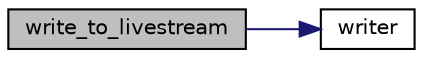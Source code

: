 digraph "write_to_livestream"
{
  edge [fontname="Helvetica",fontsize="10",labelfontname="Helvetica",labelfontsize="10"];
  node [fontname="Helvetica",fontsize="10",shape=record];
  rankdir="LR";
  Node191 [label="write_to_livestream",height=0.2,width=0.4,color="black", fillcolor="grey75", style="filled", fontcolor="black"];
  Node191 -> Node192 [color="midnightblue",fontsize="10",style="solid",fontname="Helvetica"];
  Node192 [label="writer",height=0.2,width=0.4,color="black", fillcolor="white", style="filled",URL="$_camera_8cpp.html#a5caf6fea93693255ef9a778f279a0112"];
}
